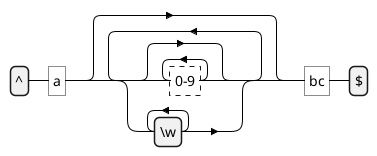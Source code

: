 {
  "sha1": "axhs0e2cj7ov2dvgbq3gu7ppup0pr1u",
  "insertion": {
    "when": "2024-05-30T20:48:21.978Z",
    "url": "https://twitter.com/riduidel/status/1601129293383610370",
    "user": "plantuml@gmail.com"
  }
}
@startregex
^a([0-9]*|\w+)*bc$
@endregex
